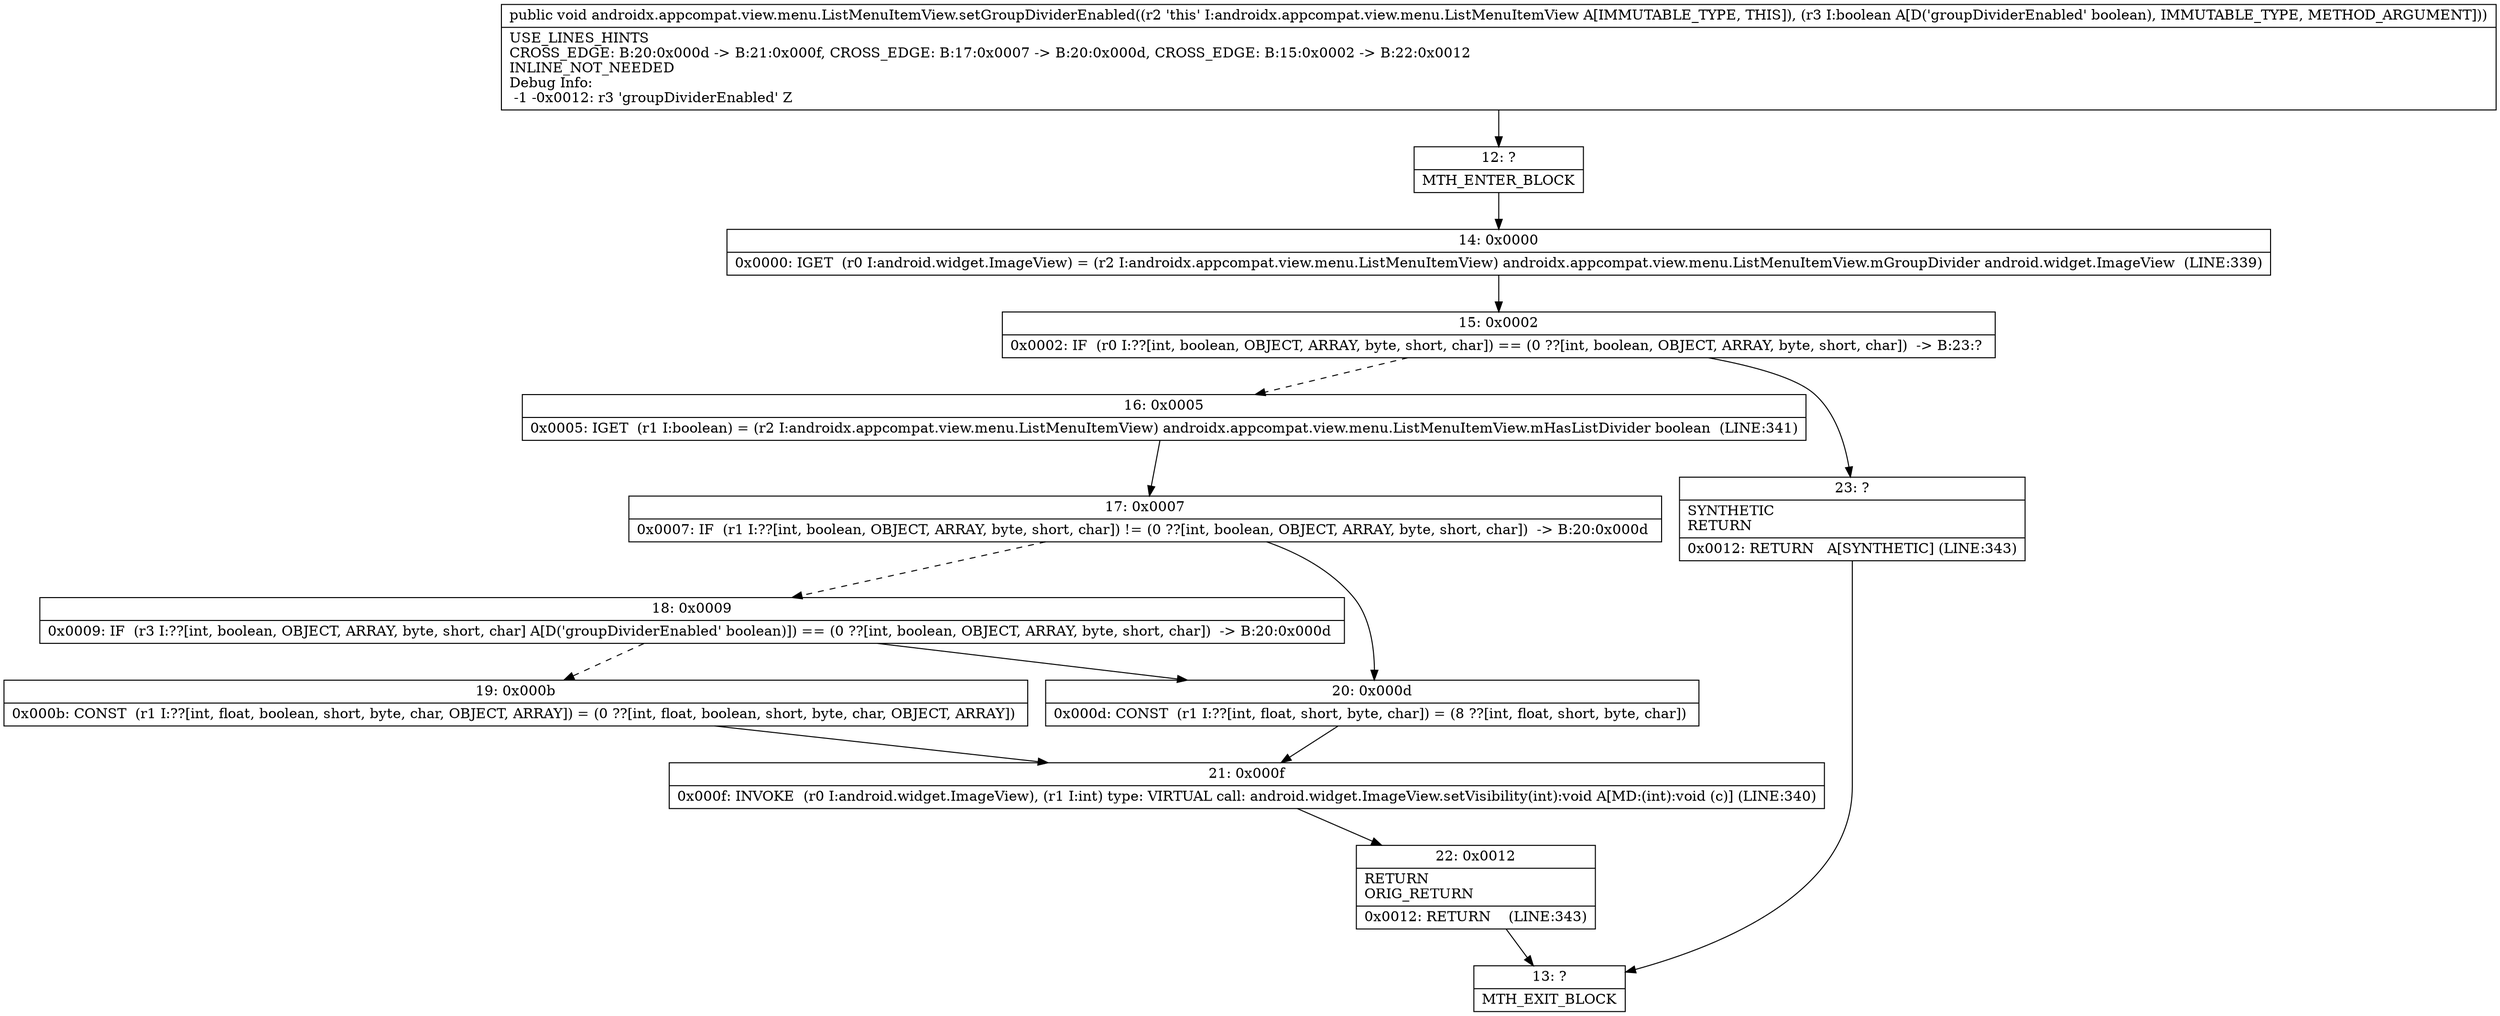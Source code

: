 digraph "CFG forandroidx.appcompat.view.menu.ListMenuItemView.setGroupDividerEnabled(Z)V" {
Node_12 [shape=record,label="{12\:\ ?|MTH_ENTER_BLOCK\l}"];
Node_14 [shape=record,label="{14\:\ 0x0000|0x0000: IGET  (r0 I:android.widget.ImageView) = (r2 I:androidx.appcompat.view.menu.ListMenuItemView) androidx.appcompat.view.menu.ListMenuItemView.mGroupDivider android.widget.ImageView  (LINE:339)\l}"];
Node_15 [shape=record,label="{15\:\ 0x0002|0x0002: IF  (r0 I:??[int, boolean, OBJECT, ARRAY, byte, short, char]) == (0 ??[int, boolean, OBJECT, ARRAY, byte, short, char])  \-\> B:23:? \l}"];
Node_16 [shape=record,label="{16\:\ 0x0005|0x0005: IGET  (r1 I:boolean) = (r2 I:androidx.appcompat.view.menu.ListMenuItemView) androidx.appcompat.view.menu.ListMenuItemView.mHasListDivider boolean  (LINE:341)\l}"];
Node_17 [shape=record,label="{17\:\ 0x0007|0x0007: IF  (r1 I:??[int, boolean, OBJECT, ARRAY, byte, short, char]) != (0 ??[int, boolean, OBJECT, ARRAY, byte, short, char])  \-\> B:20:0x000d \l}"];
Node_18 [shape=record,label="{18\:\ 0x0009|0x0009: IF  (r3 I:??[int, boolean, OBJECT, ARRAY, byte, short, char] A[D('groupDividerEnabled' boolean)]) == (0 ??[int, boolean, OBJECT, ARRAY, byte, short, char])  \-\> B:20:0x000d \l}"];
Node_19 [shape=record,label="{19\:\ 0x000b|0x000b: CONST  (r1 I:??[int, float, boolean, short, byte, char, OBJECT, ARRAY]) = (0 ??[int, float, boolean, short, byte, char, OBJECT, ARRAY]) \l}"];
Node_21 [shape=record,label="{21\:\ 0x000f|0x000f: INVOKE  (r0 I:android.widget.ImageView), (r1 I:int) type: VIRTUAL call: android.widget.ImageView.setVisibility(int):void A[MD:(int):void (c)] (LINE:340)\l}"];
Node_22 [shape=record,label="{22\:\ 0x0012|RETURN\lORIG_RETURN\l|0x0012: RETURN    (LINE:343)\l}"];
Node_13 [shape=record,label="{13\:\ ?|MTH_EXIT_BLOCK\l}"];
Node_20 [shape=record,label="{20\:\ 0x000d|0x000d: CONST  (r1 I:??[int, float, short, byte, char]) = (8 ??[int, float, short, byte, char]) \l}"];
Node_23 [shape=record,label="{23\:\ ?|SYNTHETIC\lRETURN\l|0x0012: RETURN   A[SYNTHETIC] (LINE:343)\l}"];
MethodNode[shape=record,label="{public void androidx.appcompat.view.menu.ListMenuItemView.setGroupDividerEnabled((r2 'this' I:androidx.appcompat.view.menu.ListMenuItemView A[IMMUTABLE_TYPE, THIS]), (r3 I:boolean A[D('groupDividerEnabled' boolean), IMMUTABLE_TYPE, METHOD_ARGUMENT]))  | USE_LINES_HINTS\lCROSS_EDGE: B:20:0x000d \-\> B:21:0x000f, CROSS_EDGE: B:17:0x0007 \-\> B:20:0x000d, CROSS_EDGE: B:15:0x0002 \-\> B:22:0x0012\lINLINE_NOT_NEEDED\lDebug Info:\l  \-1 \-0x0012: r3 'groupDividerEnabled' Z\l}"];
MethodNode -> Node_12;Node_12 -> Node_14;
Node_14 -> Node_15;
Node_15 -> Node_16[style=dashed];
Node_15 -> Node_23;
Node_16 -> Node_17;
Node_17 -> Node_18[style=dashed];
Node_17 -> Node_20;
Node_18 -> Node_19[style=dashed];
Node_18 -> Node_20;
Node_19 -> Node_21;
Node_21 -> Node_22;
Node_22 -> Node_13;
Node_20 -> Node_21;
Node_23 -> Node_13;
}

